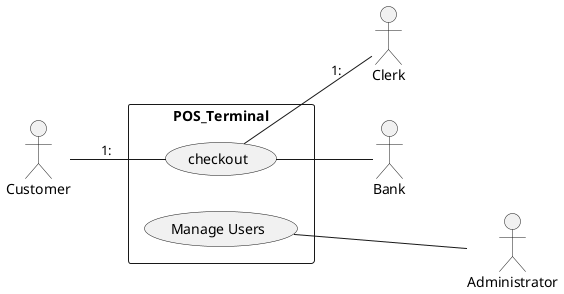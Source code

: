 @startuml
left to right direction
skinparam packageStyle rectangle
Actor Customer
Actor Clerk
Actor Bank
Actor Administrator
 rectangle POS_Terminal {
 Customer--(checkout):1:
 (checkout)--Clerk:1:
 (checkout)--Bank
 (Manage Users)---Administrator

 }
@enduml